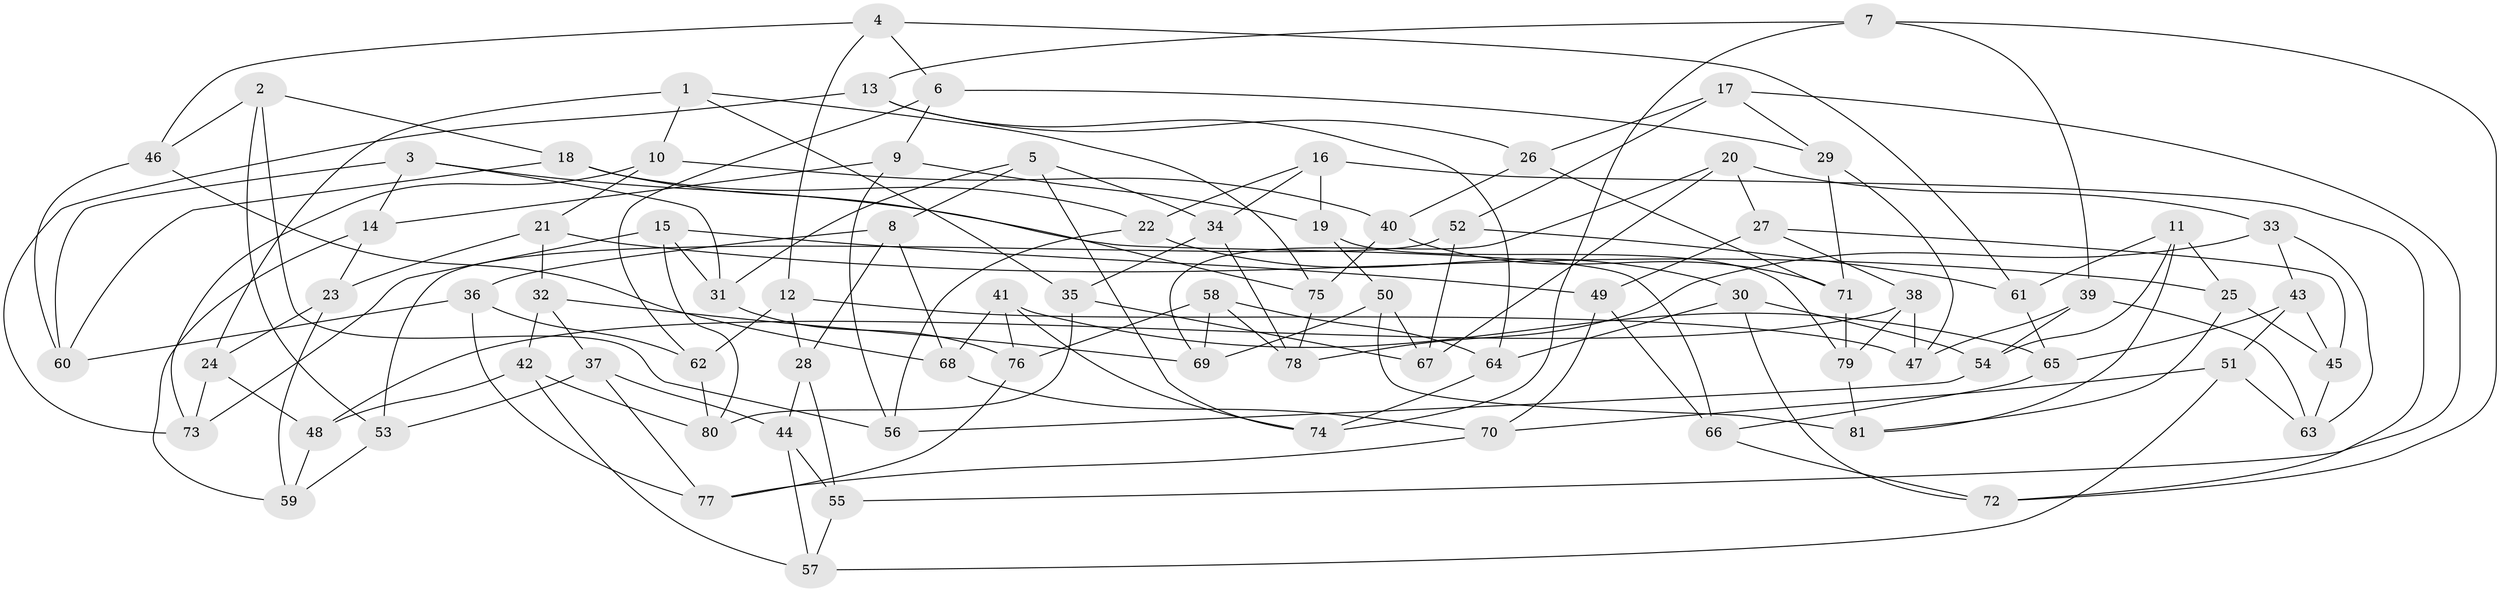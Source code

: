 // Generated by graph-tools (version 1.1) at 2025/11/02/27/25 16:11:47]
// undirected, 81 vertices, 162 edges
graph export_dot {
graph [start="1"]
  node [color=gray90,style=filled];
  1;
  2;
  3;
  4;
  5;
  6;
  7;
  8;
  9;
  10;
  11;
  12;
  13;
  14;
  15;
  16;
  17;
  18;
  19;
  20;
  21;
  22;
  23;
  24;
  25;
  26;
  27;
  28;
  29;
  30;
  31;
  32;
  33;
  34;
  35;
  36;
  37;
  38;
  39;
  40;
  41;
  42;
  43;
  44;
  45;
  46;
  47;
  48;
  49;
  50;
  51;
  52;
  53;
  54;
  55;
  56;
  57;
  58;
  59;
  60;
  61;
  62;
  63;
  64;
  65;
  66;
  67;
  68;
  69;
  70;
  71;
  72;
  73;
  74;
  75;
  76;
  77;
  78;
  79;
  80;
  81;
  1 -- 10;
  1 -- 35;
  1 -- 75;
  1 -- 24;
  2 -- 56;
  2 -- 18;
  2 -- 46;
  2 -- 53;
  3 -- 31;
  3 -- 60;
  3 -- 66;
  3 -- 14;
  4 -- 6;
  4 -- 61;
  4 -- 46;
  4 -- 12;
  5 -- 8;
  5 -- 74;
  5 -- 31;
  5 -- 34;
  6 -- 29;
  6 -- 62;
  6 -- 9;
  7 -- 13;
  7 -- 74;
  7 -- 72;
  7 -- 39;
  8 -- 36;
  8 -- 28;
  8 -- 68;
  9 -- 19;
  9 -- 56;
  9 -- 14;
  10 -- 21;
  10 -- 40;
  10 -- 73;
  11 -- 81;
  11 -- 61;
  11 -- 25;
  11 -- 54;
  12 -- 28;
  12 -- 47;
  12 -- 62;
  13 -- 26;
  13 -- 64;
  13 -- 73;
  14 -- 23;
  14 -- 59;
  15 -- 31;
  15 -- 49;
  15 -- 73;
  15 -- 80;
  16 -- 22;
  16 -- 19;
  16 -- 34;
  16 -- 72;
  17 -- 26;
  17 -- 29;
  17 -- 52;
  17 -- 55;
  18 -- 75;
  18 -- 22;
  18 -- 60;
  19 -- 79;
  19 -- 50;
  20 -- 27;
  20 -- 69;
  20 -- 33;
  20 -- 67;
  21 -- 25;
  21 -- 32;
  21 -- 23;
  22 -- 56;
  22 -- 30;
  23 -- 24;
  23 -- 59;
  24 -- 48;
  24 -- 73;
  25 -- 81;
  25 -- 45;
  26 -- 71;
  26 -- 40;
  27 -- 45;
  27 -- 38;
  27 -- 49;
  28 -- 55;
  28 -- 44;
  29 -- 47;
  29 -- 71;
  30 -- 64;
  30 -- 54;
  30 -- 72;
  31 -- 76;
  32 -- 37;
  32 -- 42;
  32 -- 69;
  33 -- 63;
  33 -- 43;
  33 -- 78;
  34 -- 35;
  34 -- 78;
  35 -- 80;
  35 -- 67;
  36 -- 60;
  36 -- 77;
  36 -- 62;
  37 -- 53;
  37 -- 44;
  37 -- 77;
  38 -- 79;
  38 -- 48;
  38 -- 47;
  39 -- 54;
  39 -- 47;
  39 -- 63;
  40 -- 75;
  40 -- 71;
  41 -- 65;
  41 -- 74;
  41 -- 68;
  41 -- 76;
  42 -- 80;
  42 -- 48;
  42 -- 57;
  43 -- 45;
  43 -- 51;
  43 -- 65;
  44 -- 55;
  44 -- 57;
  45 -- 63;
  46 -- 68;
  46 -- 60;
  48 -- 59;
  49 -- 70;
  49 -- 66;
  50 -- 69;
  50 -- 81;
  50 -- 67;
  51 -- 70;
  51 -- 63;
  51 -- 57;
  52 -- 67;
  52 -- 61;
  52 -- 53;
  53 -- 59;
  54 -- 56;
  55 -- 57;
  58 -- 76;
  58 -- 69;
  58 -- 64;
  58 -- 78;
  61 -- 65;
  62 -- 80;
  64 -- 74;
  65 -- 66;
  66 -- 72;
  68 -- 70;
  70 -- 77;
  71 -- 79;
  75 -- 78;
  76 -- 77;
  79 -- 81;
}
